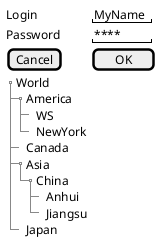 @startsalt
{
    Login | "MyName "

    Password | "****   "

    [Cancel] | [  OK   ]
    {T
    + World
    ++ America
    +++WS
    +++NewYork

    ++ Canada

    ++Asia
    +++China
    ++++Anhui
    ++++Jiangsu
    ++Japan
    }

}
@enduml